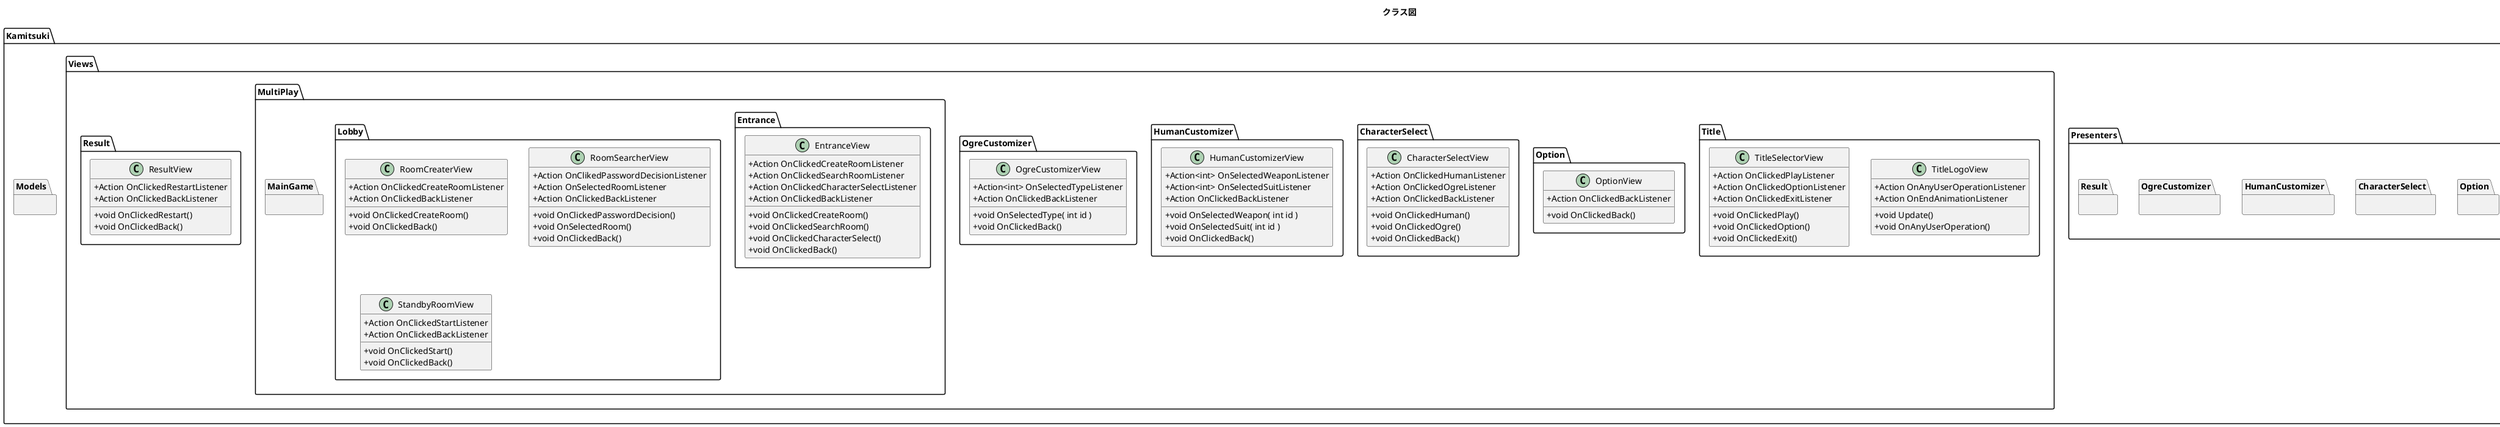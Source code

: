 @startuml

title クラス図

'privateやpublicのアイコンをやめて-や+で記載'
skinparam classAttributeIconSize 0

'定義'
namespace Kamitsuki {

    namespace Models {

    }

    namespace Presenters {

        namespace Title {
        }

        namespace Option {
        }

        namespace CharacterSelect {
        }

        namespace HumanCustomizer {
        }

        namespace OgreCustomizer {
        }

        namespace MultiPlay {

            namespace Entrance {
            }

            namespace Lobby {
            }

            namespace MainGame {
            }

        }

        namespace Result {
        }

    }

    namespace Views {

        namespace Title {

            'TitleLogoView------------------------------------------'
            TitleLogoView : + Action OnAnyUserOperationListener
            TitleLogoView : + Action OnEndAnimationListener
            '--------------------------------------------------------'
            TitleLogoView : + void Update()
            TitleLogoView : + void OnAnyUserOperation()
            '--------------------------------------------------------'

            'TitleSelectorView------------------------------------------'
            TitleSelectorView : + Action OnClickedPlayListener
            TitleSelectorView : + Action OnClickedOptionListener
            TitleSelectorView : + Action OnClickedExitListener
            '--------------------------------------------------------'
            TitleSelectorView : + void OnClickedPlay()
            TitleSelectorView : + void OnClickedOption()
            TitleSelectorView : + void OnClickedExit()
            '--------------------------------------------------------'

        }

        namespace Option {

            'OptionView------------------------------------------'
            OptionView : + Action OnClickedBackListener
            '--------------------------------------------------------'
            OptionView : + void OnClickedBack()
            '--------------------------------------------------------'

        }

        namespace CharacterSelect {

            'CharacterSelectView------------------------------------------'
            CharacterSelectView : + Action OnClickedHumanListener
            CharacterSelectView : + Action OnClickedOgreListener
            CharacterSelectView : + Action OnClickedBackListener
            '--------------------------------------------------------'
            CharacterSelectView : + void OnClickedHuman()
            CharacterSelectView : + void OnClickedOgre()
            CharacterSelectView : + void OnClickedBack()
            '--------------------------------------------------------'

        }

        namespace HumanCustomizer {

            'HumanCustomizerView------------------------------------------'
            HumanCustomizerView : + Action<int> OnSelectedWeaponListener
            HumanCustomizerView : + Action<int> OnSelectedSuitListener
            HumanCustomizerView : + Action OnClickedBackListener
            '--------------------------------------------------------'
            HumanCustomizerView : + void OnSelectedWeapon( int id )
            HumanCustomizerView : + void OnSelectedSuit( int id )
            HumanCustomizerView : + void OnClickedBack()
            '--------------------------------------------------------'

        }

        namespace OgreCustomizer {

            'OgreCustomizerView------------------------------------------'
            OgreCustomizerView : + Action<int> OnSelectedTypeListener
            OgreCustomizerView : + Action OnClickedBackListener
            '--------------------------------------------------------'
            OgreCustomizerView : + void OnSelectedType( int id )
            OgreCustomizerView : + void OnClickedBack()
            '--------------------------------------------------------'

        }

        namespace MultiPlay {

            namespace Entrance {

                'EntranceView------------------------------------------'
                EntranceView : + Action OnClickedCreateRoomListener
                EntranceView : + Action OnClickedSearchRoomListener
                EntranceView : + Action OnClickedCharacterSelectListener
                EntranceView : + Action OnClickedBackListener
                '--------------------------------------------------------'
                EntranceView : + void OnClickedCreateRoom()
                EntranceView : + void OnClickedSearchRoom()
                EntranceView : + void OnClickedCharacterSelect()
                EntranceView : + void OnClickedBack()
                '--------------------------------------------------------'

            }

            namespace Lobby {

                'RoomCreaterView------------------------------------------'
                RoomCreaterView : + Action OnClickedCreateRoomListener
                RoomCreaterView : + Action OnClickedBackListener
                '--------------------------------------------------------'
                RoomCreaterView : + void OnClickedCreateRoom()
                RoomCreaterView : + void OnClickedBack()
                '--------------------------------------------------------'

                'RoomSearcherView------------------------------------------'
                RoomSearcherView : + Action OnClikedPasswordDecisionListener
                RoomSearcherView : + Action OnSelectedRoomListener
                RoomSearcherView : + Action OnClickedBackListener
                '--------------------------------------------------------'
                RoomSearcherView : + void OnClickedPasswordDecision()
                RoomSearcherView : + void OnSelectedRoom()
                RoomSearcherView : + void OnClickedBack()
                '--------------------------------------------------------'

                'StandbyRoomView------------------------------------------'
                StandbyRoomView : + Action OnClickedStartListener
                StandbyRoomView : + Action OnClickedBackListener
                '--------------------------------------------------------'
                StandbyRoomView : + void OnClickedStart()
                StandbyRoomView : + void OnClickedBack()
                '--------------------------------------------------------'

            }

            namespace MainGame {


            }

        }

        namespace Result {

            'ResultView------------------------------------------'
            ResultView : + Action OnClickedRestartListener
            ResultView : + Action OnClickedBackListener
            '--------------------------------------------------------'
            ResultView : + void OnClickedRestart()
            ResultView : + void OnClickedBack()
            '--------------------------------------------------------'

        }

    }

}

'遷移図'

@enduml